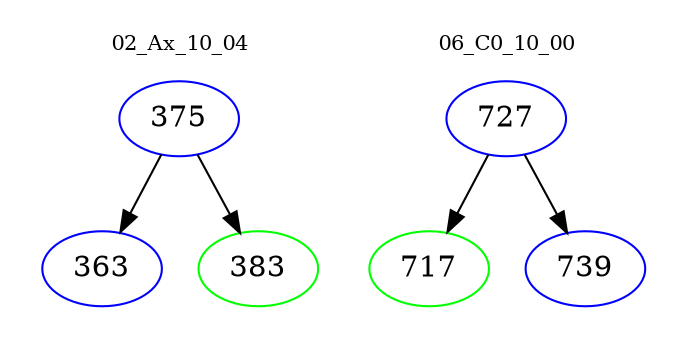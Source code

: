 digraph{
subgraph cluster_0 {
color = white
label = "02_Ax_10_04";
fontsize=10;
T0_375 [label="375", color="blue"]
T0_375 -> T0_363 [color="black"]
T0_363 [label="363", color="blue"]
T0_375 -> T0_383 [color="black"]
T0_383 [label="383", color="green"]
}
subgraph cluster_1 {
color = white
label = "06_C0_10_00";
fontsize=10;
T1_727 [label="727", color="blue"]
T1_727 -> T1_717 [color="black"]
T1_717 [label="717", color="green"]
T1_727 -> T1_739 [color="black"]
T1_739 [label="739", color="blue"]
}
}
